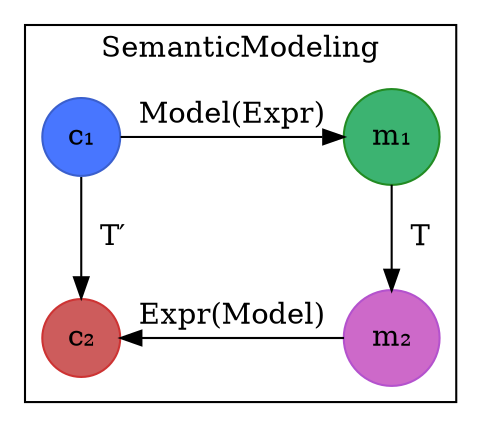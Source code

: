 # http://www.graphviz.org/content/cluster

digraph G {
    node[shape=circle, style=filled]
    //rankdir=LR
    subgraph cluster_1{
      label="SemanticModeling"
    code1 [label="c₁", color="royalblue3", fillcolor="royalblue1"]
    code2 [label="c₂", color="brown3", fillcolor="indianred"]
    m1 -> m2 [label="  T"]
    code1 -> m1 [label="Model(Expr)"]
    m2->code2 [label="Expr(Model)"]
    code1 -> code2 [label="  T′"]
    {rank=same code1, m1}
    {rank=same code2, m2}
    m1 [label="m₁", color="forestgreen", fillcolor="mediumseagreen"]
    m2 [label="m₂", color="mediumorchid3", fillcolor="orchid3"]
  }
}
